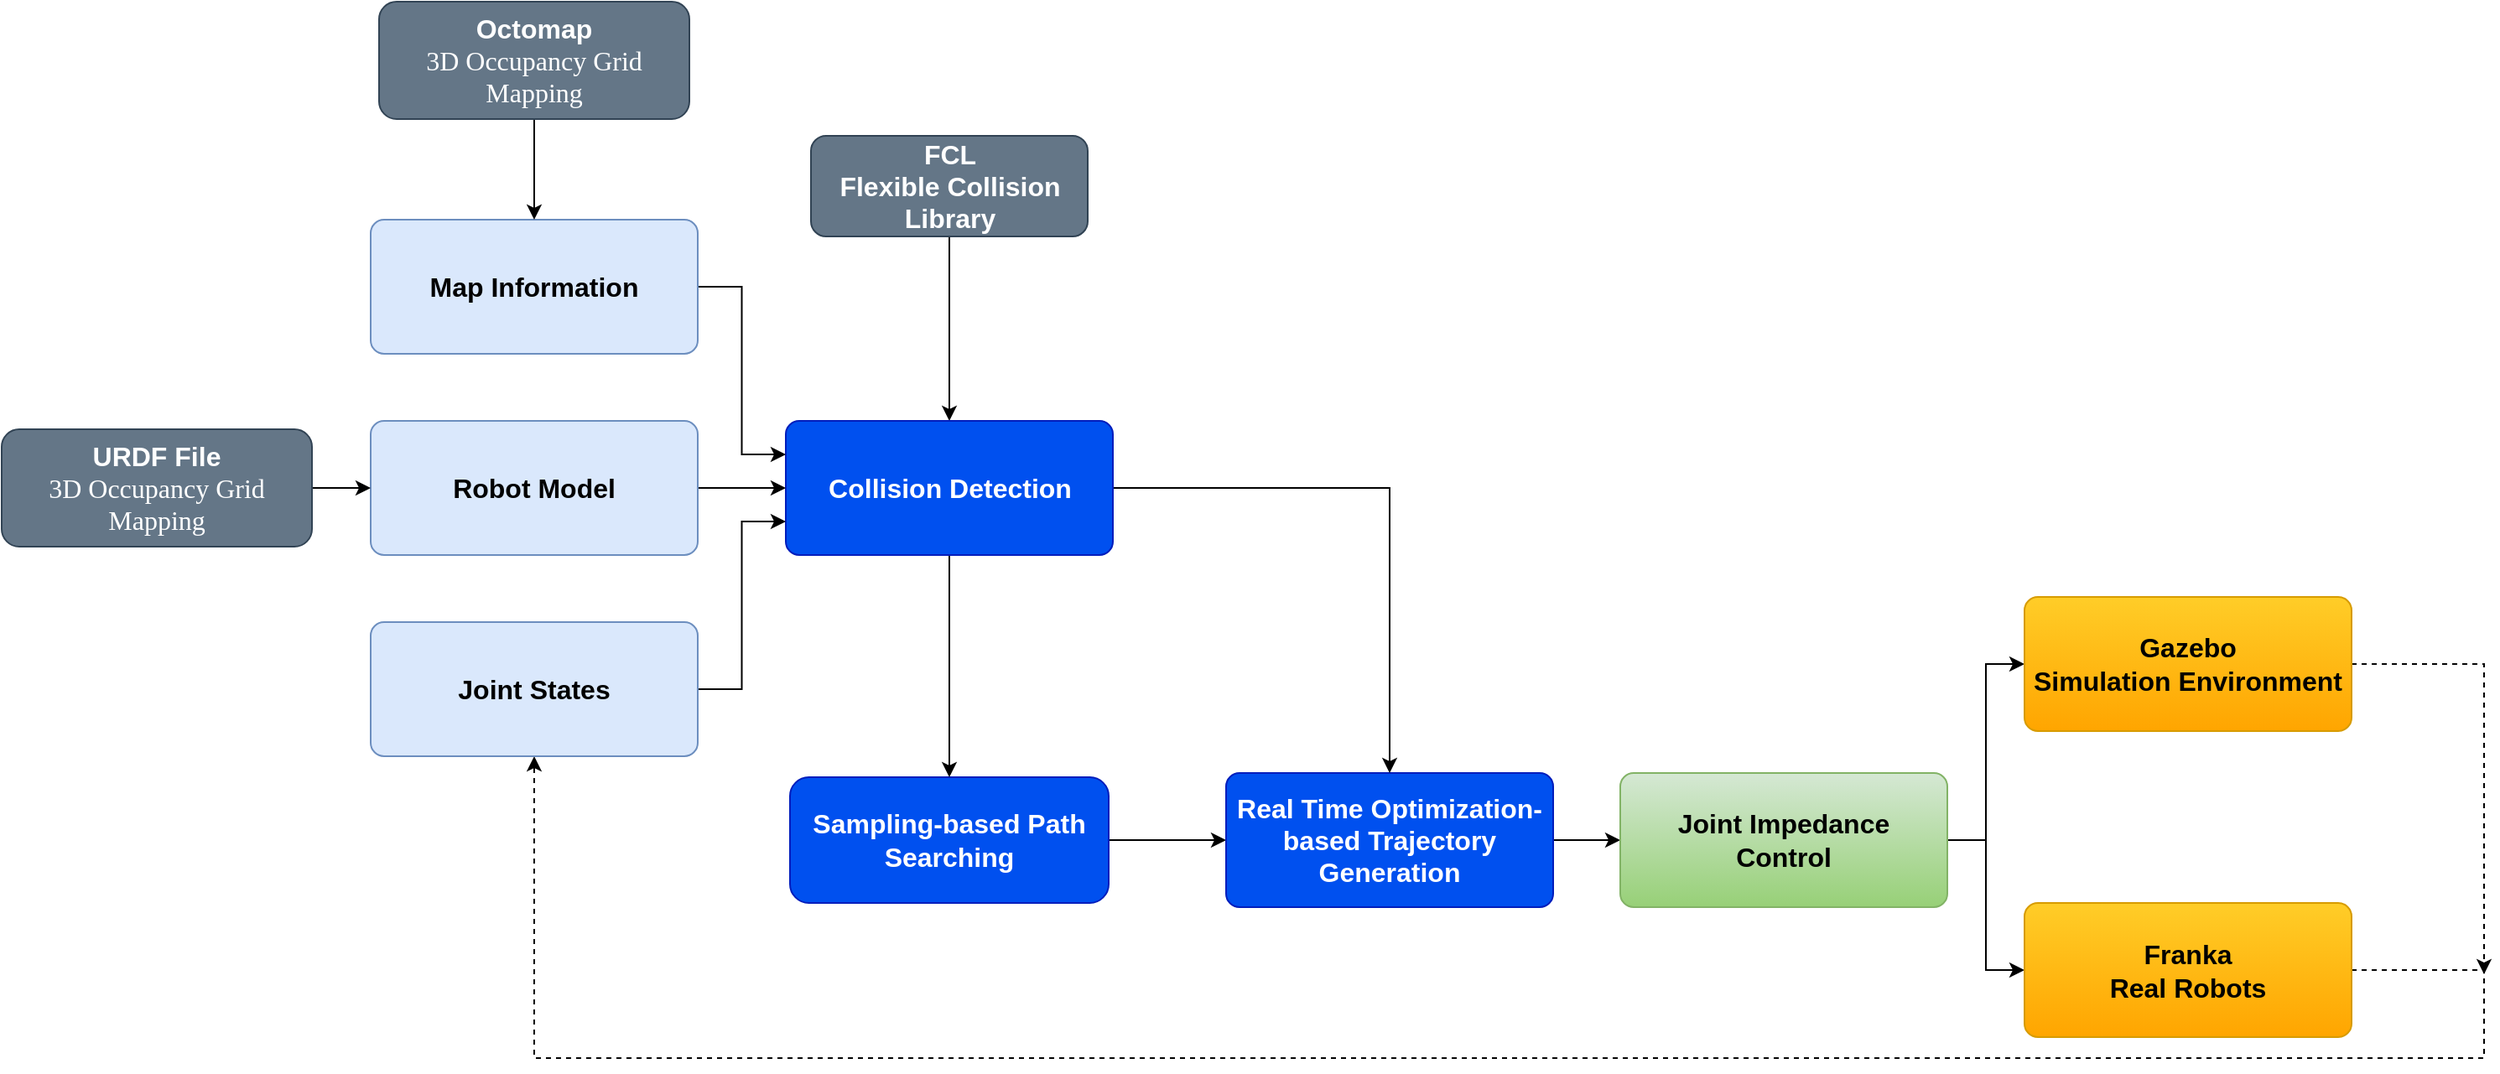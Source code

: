 <mxfile version="14.2.7" type="github">
  <diagram name="Page-1" id="c7558073-3199-34d8-9f00-42111426c3f3">
    <mxGraphModel dx="2253" dy="2117" grid="1" gridSize="10" guides="1" tooltips="1" connect="1" arrows="1" fold="1" page="1" pageScale="1" pageWidth="826" pageHeight="1169" background="#ffffff" math="0" shadow="0">
      <root>
        <mxCell id="0" />
        <mxCell id="1" parent="0" />
        <mxCell id="J7QnbqcB4bwB-RJJJF_O-110" value="" style="edgeStyle=orthogonalEdgeStyle;rounded=0;orthogonalLoop=1;jettySize=auto;html=1;" edge="1" parent="1" source="J7QnbqcB4bwB-RJJJF_O-103" target="J7QnbqcB4bwB-RJJJF_O-109">
          <mxGeometry relative="1" as="geometry" />
        </mxCell>
        <mxCell id="J7QnbqcB4bwB-RJJJF_O-103" value="&lt;font style=&quot;font-size: 16px&quot;&gt;&lt;b&gt;FCL&lt;br&gt;Flexible Collision Library&lt;br&gt;&lt;/b&gt;&lt;/font&gt;" style="rounded=1;whiteSpace=wrap;html=1;fillColor=#647687;strokeColor=#314354;fontColor=#ffffff;" vertex="1" parent="1">
          <mxGeometry x="-237.5" y="-940" width="165" height="60" as="geometry" />
        </mxCell>
        <mxCell id="J7QnbqcB4bwB-RJJJF_O-112" value="" style="edgeStyle=orthogonalEdgeStyle;rounded=0;orthogonalLoop=1;jettySize=auto;html=1;" edge="1" parent="1" source="J7QnbqcB4bwB-RJJJF_O-104" target="J7QnbqcB4bwB-RJJJF_O-105">
          <mxGeometry relative="1" as="geometry" />
        </mxCell>
        <mxCell id="J7QnbqcB4bwB-RJJJF_O-104" value="&lt;span style=&quot;font-size: 16px&quot;&gt;&lt;b&gt;Sampling-based Path Searching&lt;/b&gt;&lt;/span&gt;" style="rounded=1;whiteSpace=wrap;html=1;fillColor=#0050ef;strokeColor=#001DBC;fontColor=#ffffff;" vertex="1" parent="1">
          <mxGeometry x="-250" y="-557.5" width="190" height="75" as="geometry" />
        </mxCell>
        <mxCell id="J7QnbqcB4bwB-RJJJF_O-118" style="edgeStyle=orthogonalEdgeStyle;rounded=0;orthogonalLoop=1;jettySize=auto;html=1;exitX=1;exitY=0.5;exitDx=0;exitDy=0;entryX=0;entryY=0.5;entryDx=0;entryDy=0;" edge="1" parent="1" source="J7QnbqcB4bwB-RJJJF_O-105" target="J7QnbqcB4bwB-RJJJF_O-116">
          <mxGeometry relative="1" as="geometry" />
        </mxCell>
        <mxCell id="J7QnbqcB4bwB-RJJJF_O-105" value="&lt;span style=&quot;font-size: 16px&quot;&gt;&lt;b&gt;Real Time Optimization-based Trajectory Generation&lt;/b&gt;&lt;/span&gt;" style="rounded=1;whiteSpace=wrap;html=1;fillColor=#0050ef;strokeColor=#001DBC;arcSize=10;fontColor=#ffffff;" vertex="1" parent="1">
          <mxGeometry x="10" y="-560" width="195" height="80" as="geometry" />
        </mxCell>
        <mxCell id="J7QnbqcB4bwB-RJJJF_O-111" value="" style="edgeStyle=orthogonalEdgeStyle;rounded=0;orthogonalLoop=1;jettySize=auto;html=1;" edge="1" parent="1" source="J7QnbqcB4bwB-RJJJF_O-109" target="J7QnbqcB4bwB-RJJJF_O-105">
          <mxGeometry relative="1" as="geometry" />
        </mxCell>
        <mxCell id="J7QnbqcB4bwB-RJJJF_O-115" style="edgeStyle=orthogonalEdgeStyle;rounded=0;orthogonalLoop=1;jettySize=auto;html=1;entryX=0.5;entryY=0;entryDx=0;entryDy=0;" edge="1" parent="1" source="J7QnbqcB4bwB-RJJJF_O-109" target="J7QnbqcB4bwB-RJJJF_O-104">
          <mxGeometry relative="1" as="geometry">
            <mxPoint x="-157.5" y="-630" as="targetPoint" />
          </mxGeometry>
        </mxCell>
        <mxCell id="J7QnbqcB4bwB-RJJJF_O-109" value="&lt;span style=&quot;font-size: 16px&quot;&gt;&lt;b&gt;Collision Detection&lt;/b&gt;&lt;/span&gt;" style="rounded=1;whiteSpace=wrap;html=1;fillColor=#0050ef;strokeColor=#001DBC;arcSize=10;fontColor=#ffffff;" vertex="1" parent="1">
          <mxGeometry x="-252.5" y="-770" width="195" height="80" as="geometry" />
        </mxCell>
        <mxCell id="J7QnbqcB4bwB-RJJJF_O-120" style="edgeStyle=orthogonalEdgeStyle;rounded=0;orthogonalLoop=1;jettySize=auto;html=1;exitX=1;exitY=0.25;exitDx=0;exitDy=0;entryX=0;entryY=0.5;entryDx=0;entryDy=0;" edge="1" parent="1" source="J7QnbqcB4bwB-RJJJF_O-116" target="J7QnbqcB4bwB-RJJJF_O-117">
          <mxGeometry relative="1" as="geometry">
            <Array as="points">
              <mxPoint x="440" y="-520" />
              <mxPoint x="463" y="-520" />
              <mxPoint x="463" y="-625" />
            </Array>
          </mxGeometry>
        </mxCell>
        <mxCell id="J7QnbqcB4bwB-RJJJF_O-121" style="edgeStyle=orthogonalEdgeStyle;rounded=0;orthogonalLoop=1;jettySize=auto;html=1;" edge="1" parent="1" source="J7QnbqcB4bwB-RJJJF_O-116" target="J7QnbqcB4bwB-RJJJF_O-119">
          <mxGeometry relative="1" as="geometry" />
        </mxCell>
        <mxCell id="J7QnbqcB4bwB-RJJJF_O-116" value="&lt;span style=&quot;font-size: 16px&quot;&gt;&lt;b&gt;Joint Impedance &lt;br&gt;Control&lt;/b&gt;&lt;/span&gt;" style="rounded=1;whiteSpace=wrap;html=1;fillColor=#d5e8d4;strokeColor=#82b366;arcSize=10;gradientColor=#97d077;" vertex="1" parent="1">
          <mxGeometry x="245" y="-560" width="195" height="80" as="geometry" />
        </mxCell>
        <mxCell id="J7QnbqcB4bwB-RJJJF_O-132" style="edgeStyle=orthogonalEdgeStyle;rounded=0;orthogonalLoop=1;jettySize=auto;html=1;dashed=1;" edge="1" parent="1" source="J7QnbqcB4bwB-RJJJF_O-117">
          <mxGeometry relative="1" as="geometry">
            <mxPoint x="760" y="-440.0" as="targetPoint" />
            <Array as="points">
              <mxPoint x="760" y="-625" />
            </Array>
          </mxGeometry>
        </mxCell>
        <mxCell id="J7QnbqcB4bwB-RJJJF_O-117" value="&lt;span style=&quot;font-size: 16px&quot;&gt;&lt;b&gt;Gazebo&lt;br&gt;Simulation Environment&lt;br&gt;&lt;/b&gt;&lt;/span&gt;" style="rounded=1;whiteSpace=wrap;html=1;fillColor=#ffcd28;strokeColor=#d79b00;arcSize=10;gradientColor=#ffa500;" vertex="1" parent="1">
          <mxGeometry x="486" y="-665" width="195" height="80" as="geometry" />
        </mxCell>
        <mxCell id="J7QnbqcB4bwB-RJJJF_O-131" style="edgeStyle=orthogonalEdgeStyle;rounded=0;orthogonalLoop=1;jettySize=auto;html=1;entryX=0.5;entryY=1;entryDx=0;entryDy=0;dashed=1;" edge="1" parent="1" source="J7QnbqcB4bwB-RJJJF_O-119" target="J7QnbqcB4bwB-RJJJF_O-126">
          <mxGeometry relative="1" as="geometry">
            <Array as="points">
              <mxPoint x="760" y="-443" />
              <mxPoint x="760" y="-390" />
              <mxPoint x="-403" y="-390" />
            </Array>
          </mxGeometry>
        </mxCell>
        <mxCell id="J7QnbqcB4bwB-RJJJF_O-119" value="&lt;span style=&quot;font-size: 16px&quot;&gt;&lt;b&gt;Franka&lt;br&gt;Real Robots&lt;br&gt;&lt;/b&gt;&lt;/span&gt;" style="rounded=1;whiteSpace=wrap;html=1;fillColor=#ffcd28;strokeColor=#d79b00;arcSize=10;gradientColor=#ffa500;" vertex="1" parent="1">
          <mxGeometry x="486" y="-482.5" width="195" height="80" as="geometry" />
        </mxCell>
        <mxCell id="J7QnbqcB4bwB-RJJJF_O-133" style="edgeStyle=orthogonalEdgeStyle;rounded=0;orthogonalLoop=1;jettySize=auto;html=1;entryX=0;entryY=0.25;entryDx=0;entryDy=0;" edge="1" parent="1" source="J7QnbqcB4bwB-RJJJF_O-122" target="J7QnbqcB4bwB-RJJJF_O-109">
          <mxGeometry relative="1" as="geometry">
            <mxPoint x="-270" y="-790" as="targetPoint" />
          </mxGeometry>
        </mxCell>
        <mxCell id="J7QnbqcB4bwB-RJJJF_O-122" value="&lt;span style=&quot;font-size: 16px&quot;&gt;&lt;b&gt;Map Information&lt;/b&gt;&lt;/span&gt;" style="rounded=1;whiteSpace=wrap;html=1;fillColor=#dae8fc;strokeColor=#6c8ebf;arcSize=10;" vertex="1" parent="1">
          <mxGeometry x="-500" y="-890" width="195" height="80" as="geometry" />
        </mxCell>
        <mxCell id="J7QnbqcB4bwB-RJJJF_O-135" value="" style="edgeStyle=orthogonalEdgeStyle;rounded=0;orthogonalLoop=1;jettySize=auto;html=1;" edge="1" parent="1" source="J7QnbqcB4bwB-RJJJF_O-123" target="J7QnbqcB4bwB-RJJJF_O-109">
          <mxGeometry relative="1" as="geometry" />
        </mxCell>
        <mxCell id="J7QnbqcB4bwB-RJJJF_O-123" value="&lt;span style=&quot;font-size: 16px&quot;&gt;&lt;b&gt;Robot Model&lt;/b&gt;&lt;/span&gt;" style="rounded=1;whiteSpace=wrap;html=1;fillColor=#dae8fc;strokeColor=#6c8ebf;arcSize=10;" vertex="1" parent="1">
          <mxGeometry x="-500" y="-770" width="195" height="80" as="geometry" />
        </mxCell>
        <mxCell id="J7QnbqcB4bwB-RJJJF_O-125" value="" style="edgeStyle=orthogonalEdgeStyle;rounded=0;orthogonalLoop=1;jettySize=auto;html=1;" edge="1" parent="1" source="J7QnbqcB4bwB-RJJJF_O-124" target="J7QnbqcB4bwB-RJJJF_O-122">
          <mxGeometry relative="1" as="geometry" />
        </mxCell>
        <mxCell id="J7QnbqcB4bwB-RJJJF_O-124" value="&lt;font style=&quot;font-size: 16px&quot;&gt;&lt;b&gt;Octomap&lt;br&gt;&lt;/b&gt;&lt;span style=&quot;font-family: &amp;#34;times new roman&amp;#34; ; font-size: medium&quot;&gt;3D Occupancy Grid Mapping&lt;/span&gt;&lt;b&gt;&lt;br&gt;&lt;/b&gt;&lt;/font&gt;" style="rounded=1;whiteSpace=wrap;html=1;fillColor=#647687;strokeColor=#314354;fontColor=#ffffff;" vertex="1" parent="1">
          <mxGeometry x="-495" y="-1020" width="185" height="70" as="geometry" />
        </mxCell>
        <mxCell id="J7QnbqcB4bwB-RJJJF_O-136" style="edgeStyle=orthogonalEdgeStyle;rounded=0;orthogonalLoop=1;jettySize=auto;html=1;entryX=0;entryY=0.75;entryDx=0;entryDy=0;" edge="1" parent="1" source="J7QnbqcB4bwB-RJJJF_O-126" target="J7QnbqcB4bwB-RJJJF_O-109">
          <mxGeometry relative="1" as="geometry" />
        </mxCell>
        <mxCell id="J7QnbqcB4bwB-RJJJF_O-126" value="&lt;span style=&quot;font-size: 16px&quot;&gt;&lt;b&gt;Joint States&lt;/b&gt;&lt;/span&gt;" style="rounded=1;whiteSpace=wrap;html=1;fillColor=#dae8fc;strokeColor=#6c8ebf;arcSize=10;" vertex="1" parent="1">
          <mxGeometry x="-500" y="-650" width="195" height="80" as="geometry" />
        </mxCell>
        <mxCell id="J7QnbqcB4bwB-RJJJF_O-128" value="" style="edgeStyle=orthogonalEdgeStyle;rounded=0;orthogonalLoop=1;jettySize=auto;html=1;" edge="1" parent="1" source="J7QnbqcB4bwB-RJJJF_O-127" target="J7QnbqcB4bwB-RJJJF_O-123">
          <mxGeometry relative="1" as="geometry" />
        </mxCell>
        <mxCell id="J7QnbqcB4bwB-RJJJF_O-127" value="&lt;font style=&quot;font-size: 16px&quot;&gt;&lt;b&gt;URDF File&lt;br&gt;&lt;/b&gt;&lt;span style=&quot;font-family: &amp;#34;times new roman&amp;#34; ; font-size: medium&quot;&gt;3D Occupancy Grid Mapping&lt;/span&gt;&lt;b&gt;&lt;br&gt;&lt;/b&gt;&lt;/font&gt;" style="rounded=1;whiteSpace=wrap;html=1;fillColor=#647687;strokeColor=#314354;fontColor=#ffffff;" vertex="1" parent="1">
          <mxGeometry x="-720" y="-765" width="185" height="70" as="geometry" />
        </mxCell>
      </root>
    </mxGraphModel>
  </diagram>
</mxfile>
